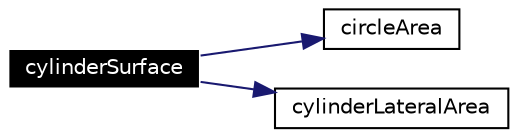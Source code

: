 digraph G
{
  edge [fontname="Helvetica",fontsize=10,labelfontname="Helvetica",labelfontsize=10];
  node [fontname="Helvetica",fontsize=10,shape=record];
  rankdir=LR;
  Node1 [label="cylinderSurface",height=0.2,width=0.4,color="white", fillcolor="black", style="filled" fontcolor="white"];
  Node1 -> Node2 [color="midnightblue",fontsize=10,style="solid"];
  Node2 [label="circleArea",height=0.2,width=0.4,color="black", fillcolor="white", style="filled",URL="$circle_8c.html#ef6c48edf38069b2b3684a790d806b92"];
  Node1 -> Node3 [color="midnightblue",fontsize=10,style="solid"];
  Node3 [label="cylinderLateralArea",height=0.2,width=0.4,color="black", fillcolor="white", style="filled",URL="$build_2inc_2cylinder_8h.html#bea49511e550ad0db24bf68ce91418ff"];
}
